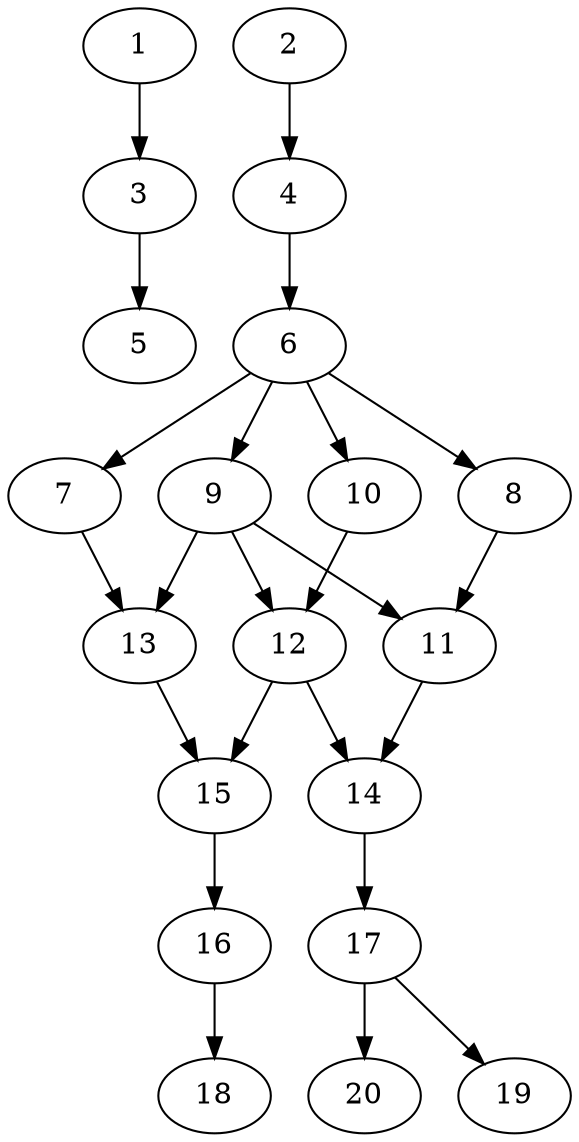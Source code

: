 // DAG automatically generated by daggen at Sat Jul 27 15:35:20 2019
// ./daggen --dot -n 20 --ccr 0.4 --fat 0.4 --regular 0.5 --density 0.5 --mindata 5242880 --maxdata 52428800 
digraph G {
  1 [size="41075200", alpha="0.13", expect_size="16430080"] 
  1 -> 3 [size ="16430080"]
  2 [size="43589120", alpha="0.04", expect_size="17435648"] 
  2 -> 4 [size ="17435648"]
  3 [size="22574080", alpha="0.11", expect_size="9029632"] 
  3 -> 5 [size ="9029632"]
  4 [size="25792000", alpha="0.14", expect_size="10316800"] 
  4 -> 6 [size ="10316800"]
  5 [size="32217600", alpha="0.17", expect_size="12887040"] 
  6 [size="43906560", alpha="0.07", expect_size="17562624"] 
  6 -> 7 [size ="17562624"]
  6 -> 8 [size ="17562624"]
  6 -> 9 [size ="17562624"]
  6 -> 10 [size ="17562624"]
  7 [size="64115200", alpha="0.16", expect_size="25646080"] 
  7 -> 13 [size ="25646080"]
  8 [size="130145280", alpha="0.20", expect_size="52058112"] 
  8 -> 11 [size ="52058112"]
  9 [size="47416320", alpha="0.18", expect_size="18966528"] 
  9 -> 11 [size ="18966528"]
  9 -> 12 [size ="18966528"]
  9 -> 13 [size ="18966528"]
  10 [size="117002240", alpha="0.08", expect_size="46800896"] 
  10 -> 12 [size ="46800896"]
  11 [size="105082880", alpha="0.05", expect_size="42033152"] 
  11 -> 14 [size ="42033152"]
  12 [size="64588800", alpha="0.01", expect_size="25835520"] 
  12 -> 14 [size ="25835520"]
  12 -> 15 [size ="25835520"]
  13 [size="90585600", alpha="0.02", expect_size="36234240"] 
  13 -> 15 [size ="36234240"]
  14 [size="35197440", alpha="0.16", expect_size="14078976"] 
  14 -> 17 [size ="14078976"]
  15 [size="118036480", alpha="0.10", expect_size="47214592"] 
  15 -> 16 [size ="47214592"]
  16 [size="102039040", alpha="0.12", expect_size="40815616"] 
  16 -> 18 [size ="40815616"]
  17 [size="26915840", alpha="0.13", expect_size="10766336"] 
  17 -> 19 [size ="10766336"]
  17 -> 20 [size ="10766336"]
  18 [size="122554880", alpha="0.06", expect_size="49021952"] 
  19 [size="120642560", alpha="0.05", expect_size="48257024"] 
  20 [size="107112960", alpha="0.13", expect_size="42845184"] 
}
